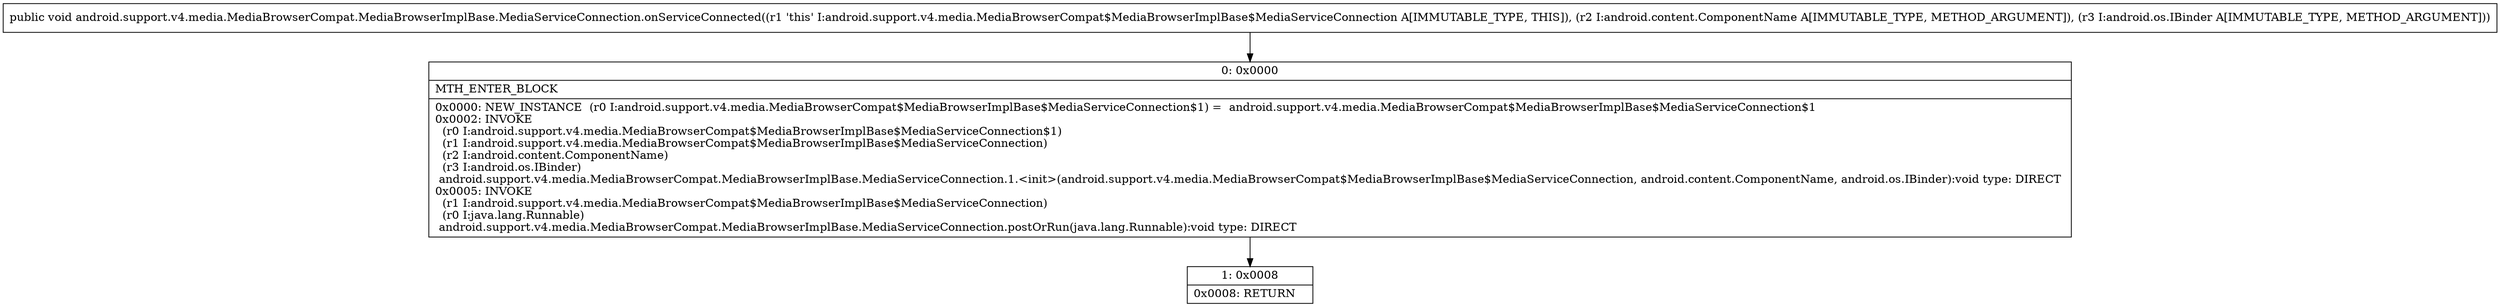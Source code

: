 digraph "CFG forandroid.support.v4.media.MediaBrowserCompat.MediaBrowserImplBase.MediaServiceConnection.onServiceConnected(Landroid\/content\/ComponentName;Landroid\/os\/IBinder;)V" {
Node_0 [shape=record,label="{0\:\ 0x0000|MTH_ENTER_BLOCK\l|0x0000: NEW_INSTANCE  (r0 I:android.support.v4.media.MediaBrowserCompat$MediaBrowserImplBase$MediaServiceConnection$1) =  android.support.v4.media.MediaBrowserCompat$MediaBrowserImplBase$MediaServiceConnection$1 \l0x0002: INVOKE  \l  (r0 I:android.support.v4.media.MediaBrowserCompat$MediaBrowserImplBase$MediaServiceConnection$1)\l  (r1 I:android.support.v4.media.MediaBrowserCompat$MediaBrowserImplBase$MediaServiceConnection)\l  (r2 I:android.content.ComponentName)\l  (r3 I:android.os.IBinder)\l android.support.v4.media.MediaBrowserCompat.MediaBrowserImplBase.MediaServiceConnection.1.\<init\>(android.support.v4.media.MediaBrowserCompat$MediaBrowserImplBase$MediaServiceConnection, android.content.ComponentName, android.os.IBinder):void type: DIRECT \l0x0005: INVOKE  \l  (r1 I:android.support.v4.media.MediaBrowserCompat$MediaBrowserImplBase$MediaServiceConnection)\l  (r0 I:java.lang.Runnable)\l android.support.v4.media.MediaBrowserCompat.MediaBrowserImplBase.MediaServiceConnection.postOrRun(java.lang.Runnable):void type: DIRECT \l}"];
Node_1 [shape=record,label="{1\:\ 0x0008|0x0008: RETURN   \l}"];
MethodNode[shape=record,label="{public void android.support.v4.media.MediaBrowserCompat.MediaBrowserImplBase.MediaServiceConnection.onServiceConnected((r1 'this' I:android.support.v4.media.MediaBrowserCompat$MediaBrowserImplBase$MediaServiceConnection A[IMMUTABLE_TYPE, THIS]), (r2 I:android.content.ComponentName A[IMMUTABLE_TYPE, METHOD_ARGUMENT]), (r3 I:android.os.IBinder A[IMMUTABLE_TYPE, METHOD_ARGUMENT])) }"];
MethodNode -> Node_0;
Node_0 -> Node_1;
}

